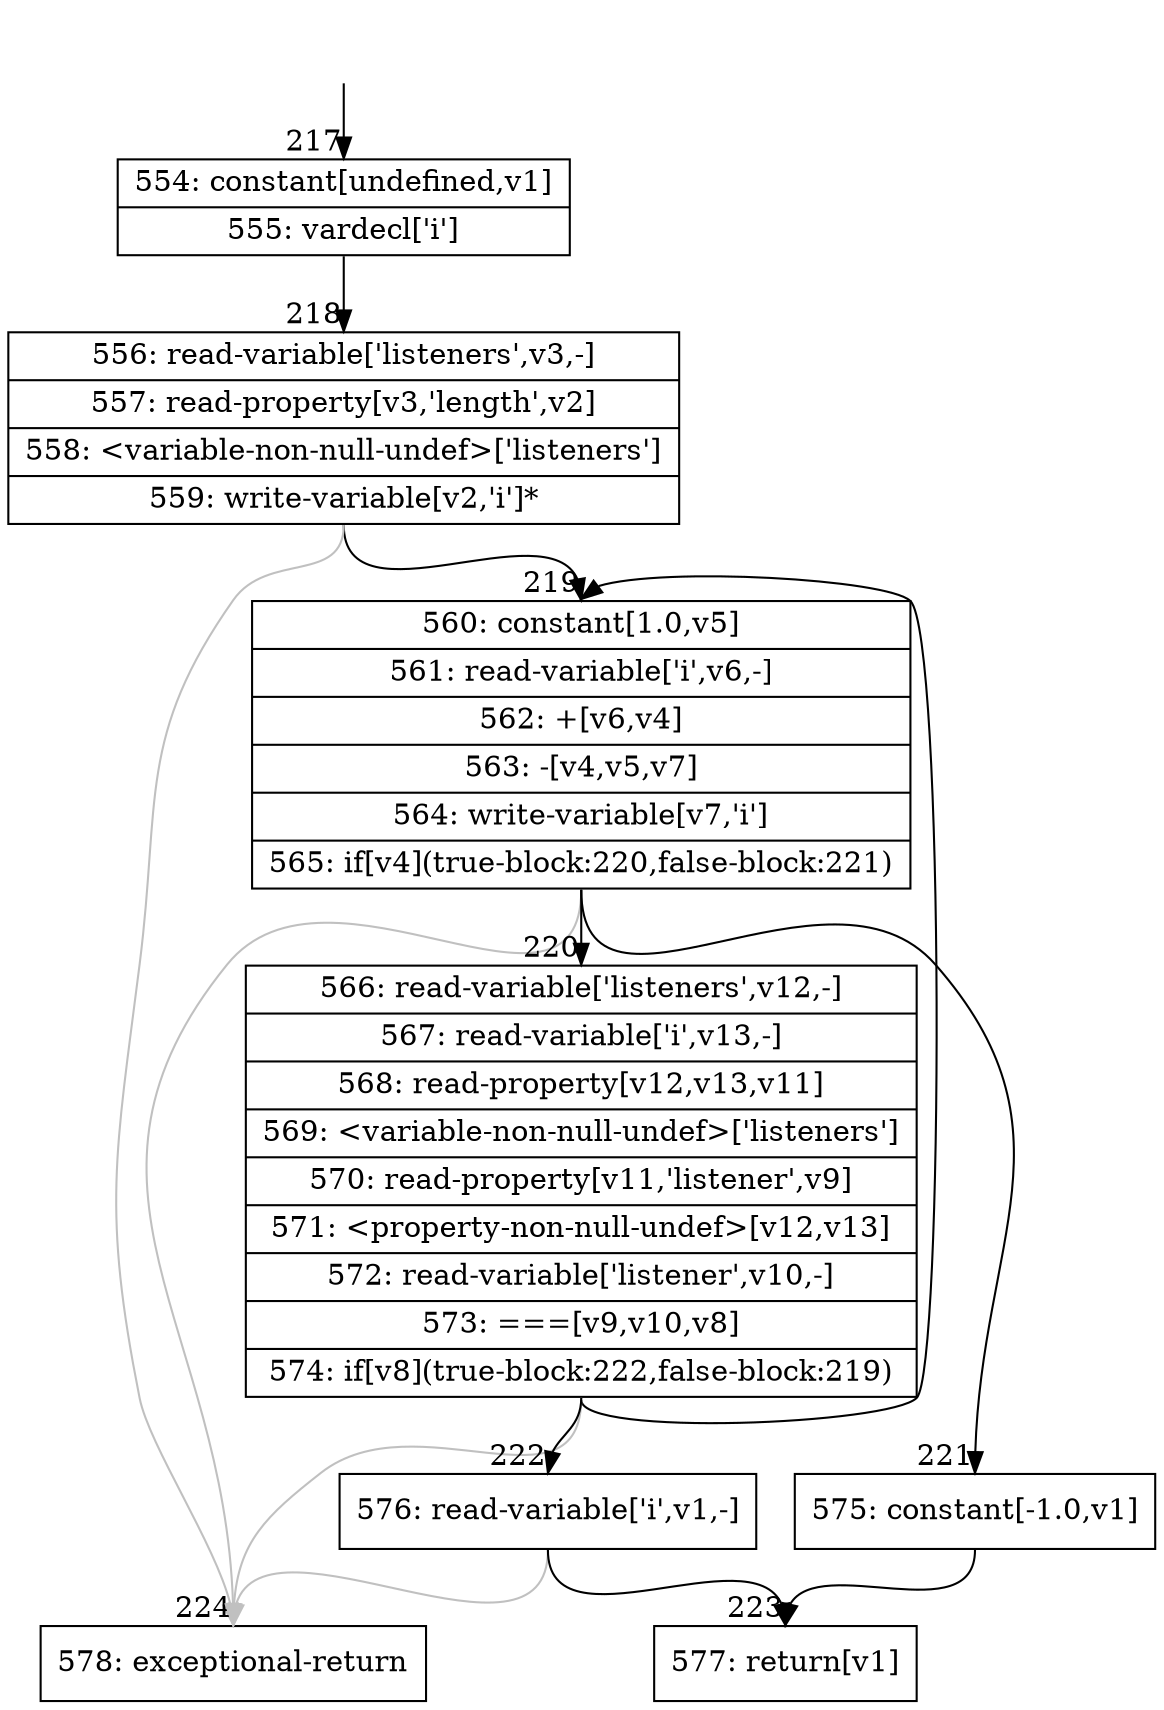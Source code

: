digraph {
rankdir="TD"
BB_entry23[shape=none,label=""];
BB_entry23 -> BB217 [tailport=s, headport=n, headlabel="    217"]
BB217 [shape=record label="{554: constant[undefined,v1]|555: vardecl['i']}" ] 
BB217 -> BB218 [tailport=s, headport=n, headlabel="      218"]
BB218 [shape=record label="{556: read-variable['listeners',v3,-]|557: read-property[v3,'length',v2]|558: \<variable-non-null-undef\>['listeners']|559: write-variable[v2,'i']*}" ] 
BB218 -> BB219 [tailport=s, headport=n, headlabel="      219"]
BB218 -> BB224 [tailport=s, headport=n, color=gray, headlabel="      224"]
BB219 [shape=record label="{560: constant[1.0,v5]|561: read-variable['i',v6,-]|562: +[v6,v4]|563: -[v4,v5,v7]|564: write-variable[v7,'i']|565: if[v4](true-block:220,false-block:221)}" ] 
BB219 -> BB220 [tailport=s, headport=n, headlabel="      220"]
BB219 -> BB221 [tailport=s, headport=n, headlabel="      221"]
BB219 -> BB224 [tailport=s, headport=n, color=gray]
BB220 [shape=record label="{566: read-variable['listeners',v12,-]|567: read-variable['i',v13,-]|568: read-property[v12,v13,v11]|569: \<variable-non-null-undef\>['listeners']|570: read-property[v11,'listener',v9]|571: \<property-non-null-undef\>[v12,v13]|572: read-variable['listener',v10,-]|573: ===[v9,v10,v8]|574: if[v8](true-block:222,false-block:219)}" ] 
BB220 -> BB222 [tailport=s, headport=n, headlabel="      222"]
BB220 -> BB219 [tailport=s, headport=n]
BB220 -> BB224 [tailport=s, headport=n, color=gray]
BB221 [shape=record label="{575: constant[-1.0,v1]}" ] 
BB221 -> BB223 [tailport=s, headport=n, headlabel="      223"]
BB222 [shape=record label="{576: read-variable['i',v1,-]}" ] 
BB222 -> BB223 [tailport=s, headport=n]
BB222 -> BB224 [tailport=s, headport=n, color=gray]
BB223 [shape=record label="{577: return[v1]}" ] 
BB224 [shape=record label="{578: exceptional-return}" ] 
//#$~ 273
}
